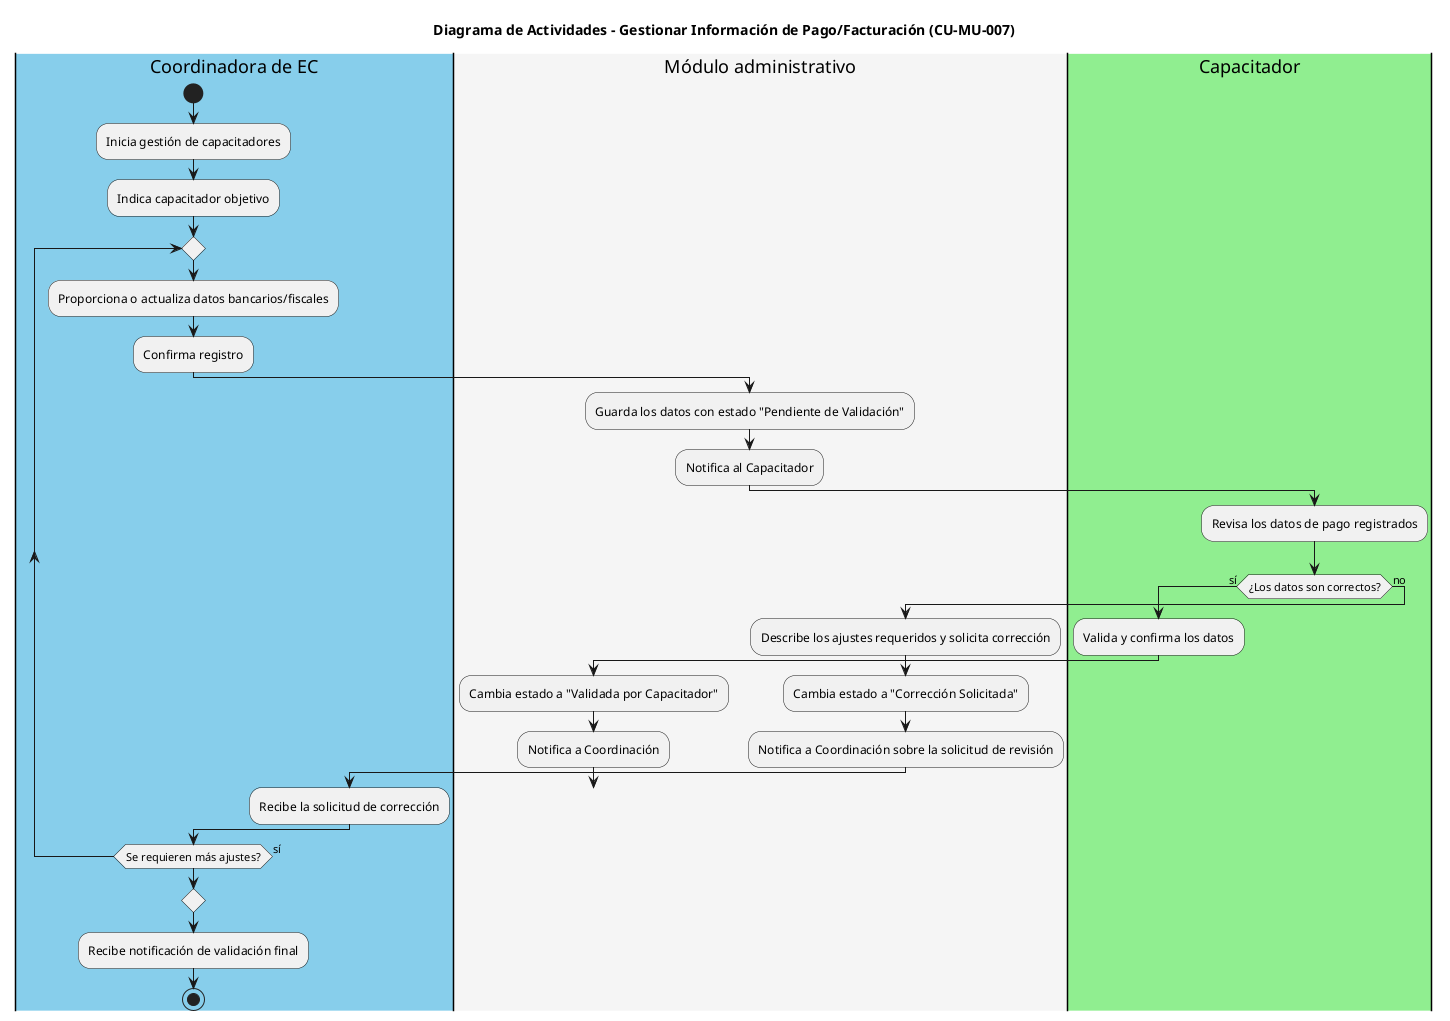 @startuml
title Diagrama de Actividades - Gestionar Información de Pago/Facturación (CU-MU-007)

|#skyblue|Coordinadora de EC|
start
:Inicia gestión de capacitadores;
:Indica capacitador objetivo;

repeat
    :Proporciona o actualiza datos bancarios/fiscales;
    :Confirma registro;

    |#whitesmoke|Módulo administrativo|
    :Guarda los datos con estado "Pendiente de Validación";
    :Notifica al Capacitador;

    |#lightgreen|Capacitador|
    :Revisa los datos de pago registrados;
    if (¿Los datos son correctos?) then (sí)
        :Valida y confirma los datos;
        |#whitesmoke|Módulo administrativo|
        :Cambia estado a "Validada por Capacitador";
        :Notifica a Coordinación;
        break
    else (no)
        :Describe los ajustes requeridos y solicita corrección;
        |#whitesmoke|Módulo administrativo|
        :Cambia estado a "Corrección Solicitada";
        :Notifica a Coordinación sobre la solicitud de revisión;
        |#skyblue|Coordinadora de EC|
        :Recibe la solicitud de corrección;
    endif
repeat while (Se requieren más ajustes?) is (sí)

|#skyblue|Coordinadora de EC|
:Recibe notificación de validación final;
stop
@enduml
